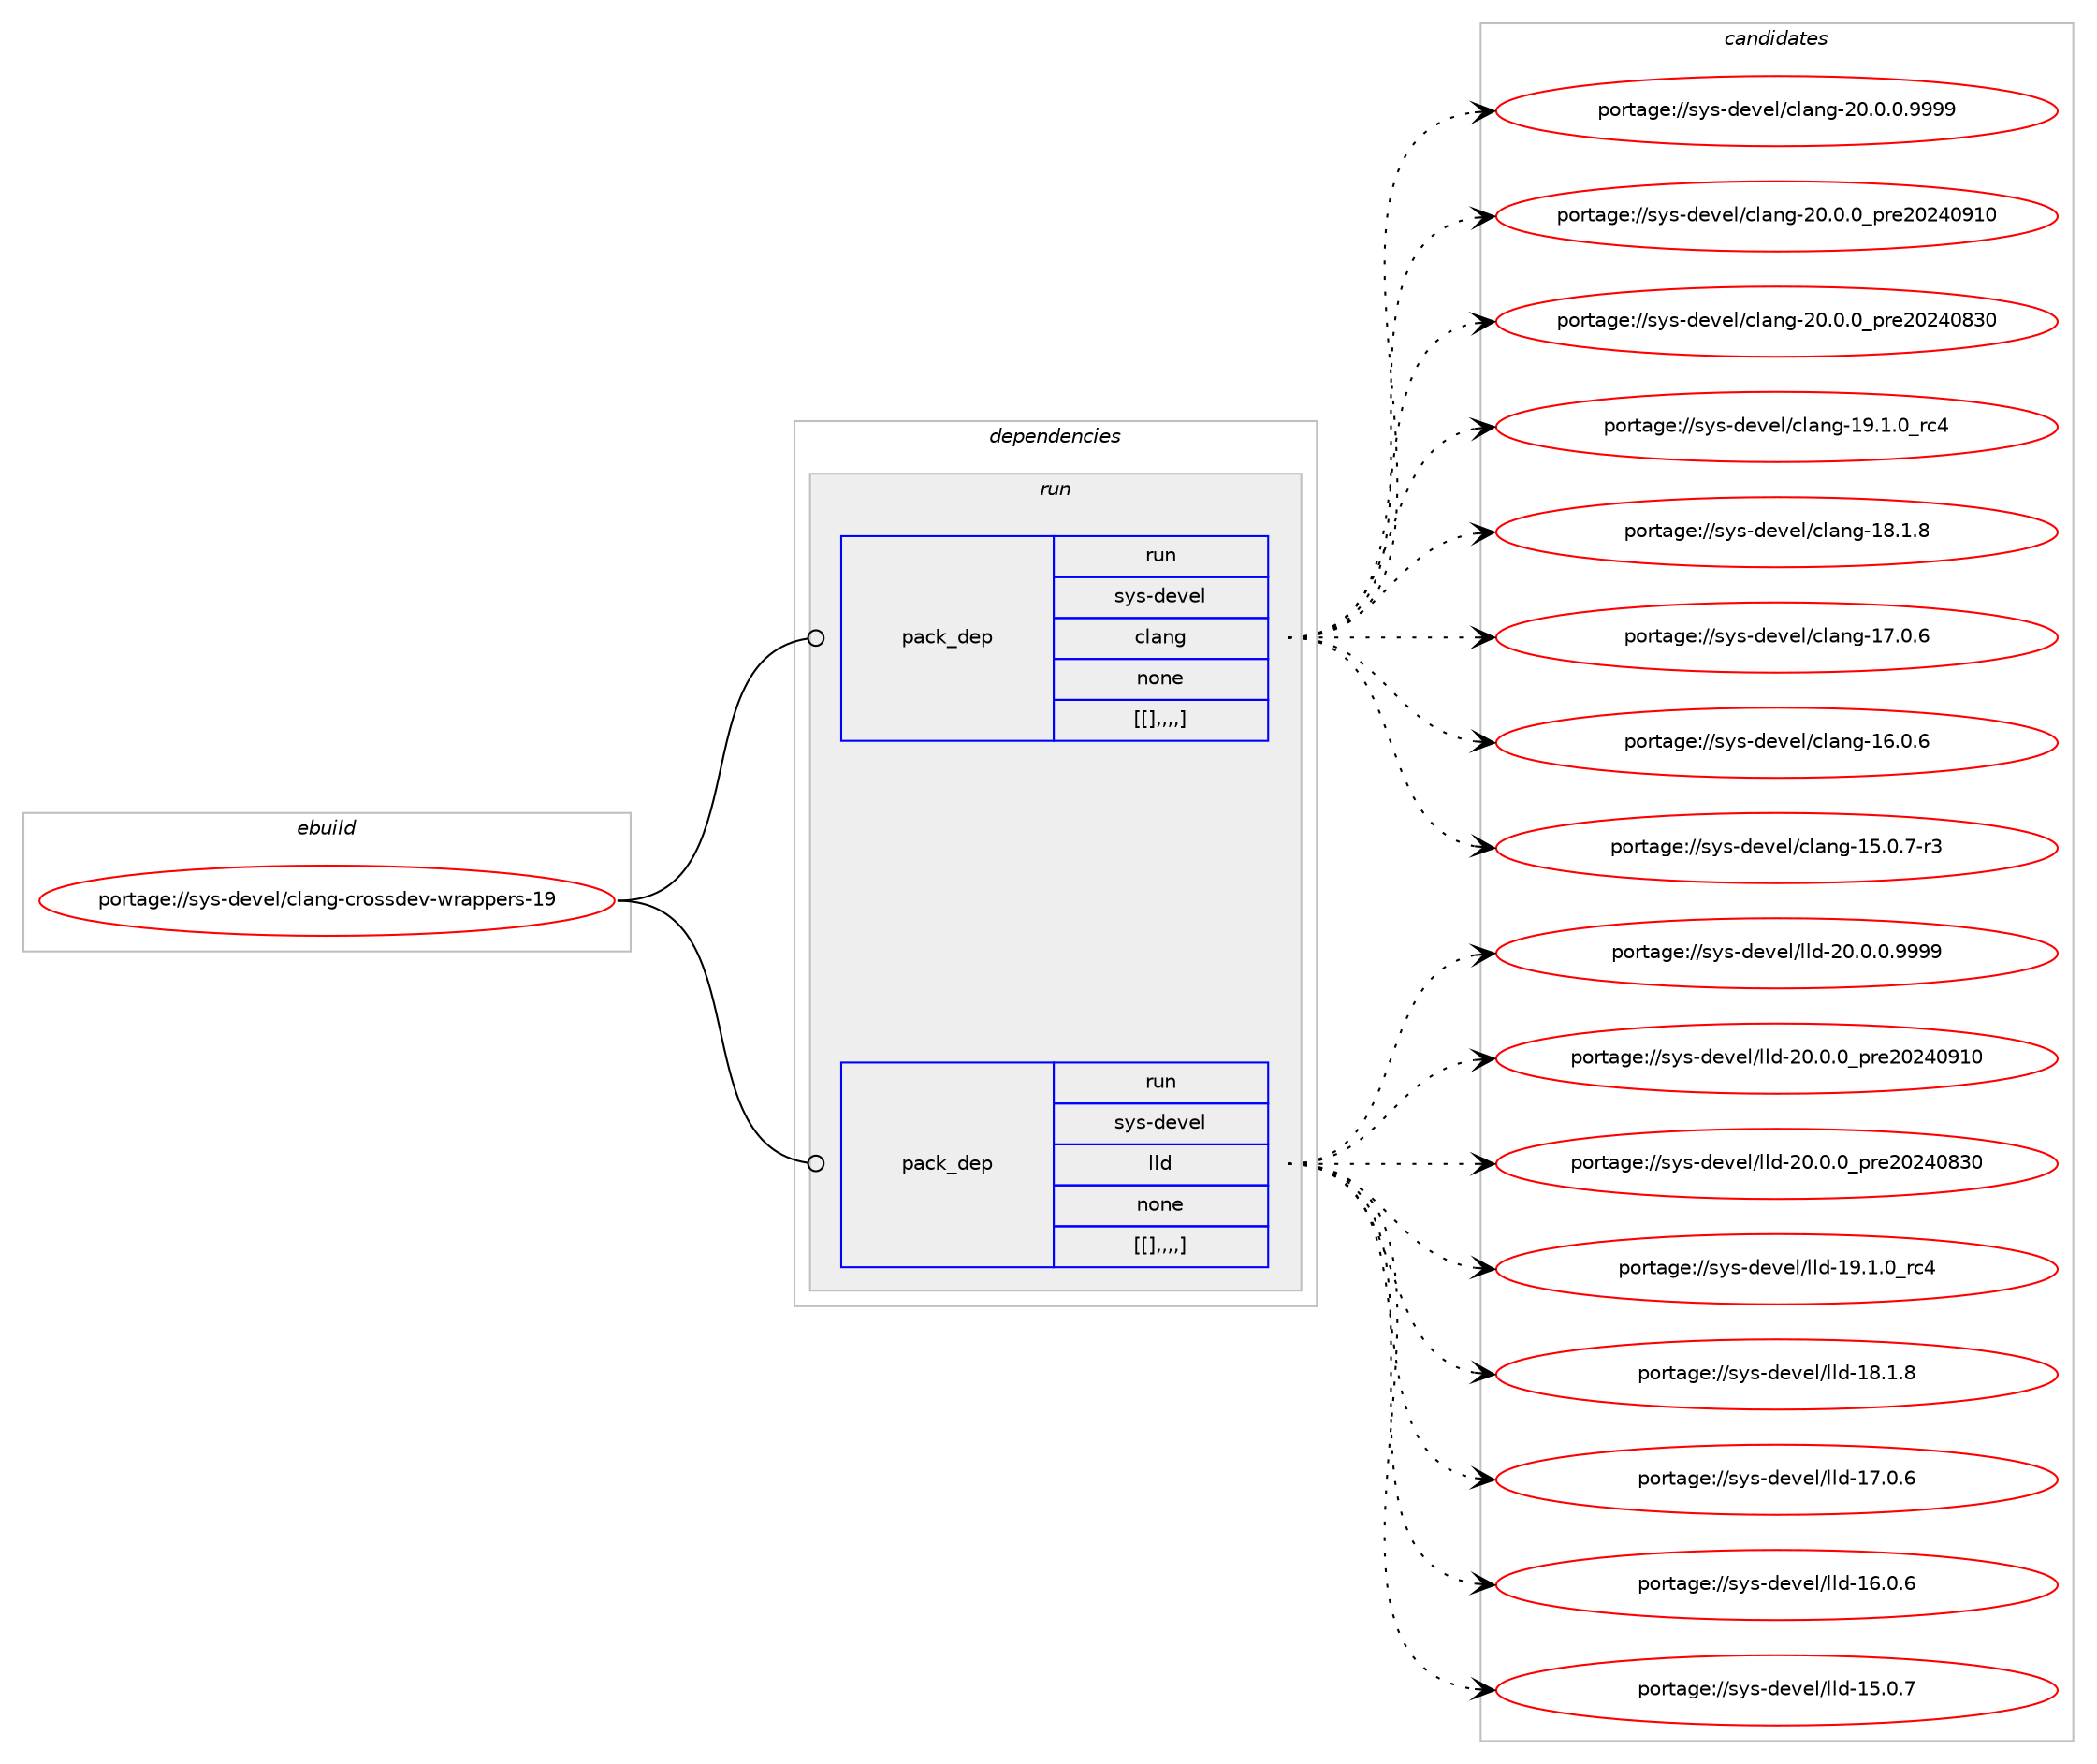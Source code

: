 digraph prolog {

# *************
# Graph options
# *************

newrank=true;
concentrate=true;
compound=true;
graph [rankdir=LR,fontname=Helvetica,fontsize=10,ranksep=1.5];#, ranksep=2.5, nodesep=0.2];
edge  [arrowhead=vee];
node  [fontname=Helvetica,fontsize=10];

# **********
# The ebuild
# **********

subgraph cluster_leftcol {
color=gray;
label=<<i>ebuild</i>>;
id [label="portage://sys-devel/clang-crossdev-wrappers-19", color=red, width=4, href="../sys-devel/clang-crossdev-wrappers-19.svg"];
}

# ****************
# The dependencies
# ****************

subgraph cluster_midcol {
color=gray;
label=<<i>dependencies</i>>;
subgraph cluster_compile {
fillcolor="#eeeeee";
style=filled;
label=<<i>compile</i>>;
}
subgraph cluster_compileandrun {
fillcolor="#eeeeee";
style=filled;
label=<<i>compile and run</i>>;
}
subgraph cluster_run {
fillcolor="#eeeeee";
style=filled;
label=<<i>run</i>>;
subgraph pack328020 {
dependency450758 [label=<<TABLE BORDER="0" CELLBORDER="1" CELLSPACING="0" CELLPADDING="4" WIDTH="220"><TR><TD ROWSPAN="6" CELLPADDING="30">pack_dep</TD></TR><TR><TD WIDTH="110">run</TD></TR><TR><TD>sys-devel</TD></TR><TR><TD>clang</TD></TR><TR><TD>none</TD></TR><TR><TD>[[],,,,]</TD></TR></TABLE>>, shape=none, color=blue];
}
id:e -> dependency450758:w [weight=20,style="solid",arrowhead="odot"];
subgraph pack328021 {
dependency450759 [label=<<TABLE BORDER="0" CELLBORDER="1" CELLSPACING="0" CELLPADDING="4" WIDTH="220"><TR><TD ROWSPAN="6" CELLPADDING="30">pack_dep</TD></TR><TR><TD WIDTH="110">run</TD></TR><TR><TD>sys-devel</TD></TR><TR><TD>lld</TD></TR><TR><TD>none</TD></TR><TR><TD>[[],,,,]</TD></TR></TABLE>>, shape=none, color=blue];
}
id:e -> dependency450759:w [weight=20,style="solid",arrowhead="odot"];
}
}

# **************
# The candidates
# **************

subgraph cluster_choices {
rank=same;
color=gray;
label=<<i>candidates</i>>;

subgraph choice328020 {
color=black;
nodesep=1;
choice11512111545100101118101108479910897110103455048464846484657575757 [label="portage://sys-devel/clang-20.0.0.9999", color=red, width=4,href="../sys-devel/clang-20.0.0.9999.svg"];
choice1151211154510010111810110847991089711010345504846484648951121141015048505248574948 [label="portage://sys-devel/clang-20.0.0_pre20240910", color=red, width=4,href="../sys-devel/clang-20.0.0_pre20240910.svg"];
choice1151211154510010111810110847991089711010345504846484648951121141015048505248565148 [label="portage://sys-devel/clang-20.0.0_pre20240830", color=red, width=4,href="../sys-devel/clang-20.0.0_pre20240830.svg"];
choice1151211154510010111810110847991089711010345495746494648951149952 [label="portage://sys-devel/clang-19.1.0_rc4", color=red, width=4,href="../sys-devel/clang-19.1.0_rc4.svg"];
choice1151211154510010111810110847991089711010345495646494656 [label="portage://sys-devel/clang-18.1.8", color=red, width=4,href="../sys-devel/clang-18.1.8.svg"];
choice1151211154510010111810110847991089711010345495546484654 [label="portage://sys-devel/clang-17.0.6", color=red, width=4,href="../sys-devel/clang-17.0.6.svg"];
choice1151211154510010111810110847991089711010345495446484654 [label="portage://sys-devel/clang-16.0.6", color=red, width=4,href="../sys-devel/clang-16.0.6.svg"];
choice11512111545100101118101108479910897110103454953464846554511451 [label="portage://sys-devel/clang-15.0.7-r3", color=red, width=4,href="../sys-devel/clang-15.0.7-r3.svg"];
dependency450758:e -> choice11512111545100101118101108479910897110103455048464846484657575757:w [style=dotted,weight="100"];
dependency450758:e -> choice1151211154510010111810110847991089711010345504846484648951121141015048505248574948:w [style=dotted,weight="100"];
dependency450758:e -> choice1151211154510010111810110847991089711010345504846484648951121141015048505248565148:w [style=dotted,weight="100"];
dependency450758:e -> choice1151211154510010111810110847991089711010345495746494648951149952:w [style=dotted,weight="100"];
dependency450758:e -> choice1151211154510010111810110847991089711010345495646494656:w [style=dotted,weight="100"];
dependency450758:e -> choice1151211154510010111810110847991089711010345495546484654:w [style=dotted,weight="100"];
dependency450758:e -> choice1151211154510010111810110847991089711010345495446484654:w [style=dotted,weight="100"];
dependency450758:e -> choice11512111545100101118101108479910897110103454953464846554511451:w [style=dotted,weight="100"];
}
subgraph choice328021 {
color=black;
nodesep=1;
choice1151211154510010111810110847108108100455048464846484657575757 [label="portage://sys-devel/lld-20.0.0.9999", color=red, width=4,href="../sys-devel/lld-20.0.0.9999.svg"];
choice115121115451001011181011084710810810045504846484648951121141015048505248574948 [label="portage://sys-devel/lld-20.0.0_pre20240910", color=red, width=4,href="../sys-devel/lld-20.0.0_pre20240910.svg"];
choice115121115451001011181011084710810810045504846484648951121141015048505248565148 [label="portage://sys-devel/lld-20.0.0_pre20240830", color=red, width=4,href="../sys-devel/lld-20.0.0_pre20240830.svg"];
choice115121115451001011181011084710810810045495746494648951149952 [label="portage://sys-devel/lld-19.1.0_rc4", color=red, width=4,href="../sys-devel/lld-19.1.0_rc4.svg"];
choice115121115451001011181011084710810810045495646494656 [label="portage://sys-devel/lld-18.1.8", color=red, width=4,href="../sys-devel/lld-18.1.8.svg"];
choice115121115451001011181011084710810810045495546484654 [label="portage://sys-devel/lld-17.0.6", color=red, width=4,href="../sys-devel/lld-17.0.6.svg"];
choice115121115451001011181011084710810810045495446484654 [label="portage://sys-devel/lld-16.0.6", color=red, width=4,href="../sys-devel/lld-16.0.6.svg"];
choice115121115451001011181011084710810810045495346484655 [label="portage://sys-devel/lld-15.0.7", color=red, width=4,href="../sys-devel/lld-15.0.7.svg"];
dependency450759:e -> choice1151211154510010111810110847108108100455048464846484657575757:w [style=dotted,weight="100"];
dependency450759:e -> choice115121115451001011181011084710810810045504846484648951121141015048505248574948:w [style=dotted,weight="100"];
dependency450759:e -> choice115121115451001011181011084710810810045504846484648951121141015048505248565148:w [style=dotted,weight="100"];
dependency450759:e -> choice115121115451001011181011084710810810045495746494648951149952:w [style=dotted,weight="100"];
dependency450759:e -> choice115121115451001011181011084710810810045495646494656:w [style=dotted,weight="100"];
dependency450759:e -> choice115121115451001011181011084710810810045495546484654:w [style=dotted,weight="100"];
dependency450759:e -> choice115121115451001011181011084710810810045495446484654:w [style=dotted,weight="100"];
dependency450759:e -> choice115121115451001011181011084710810810045495346484655:w [style=dotted,weight="100"];
}
}

}
